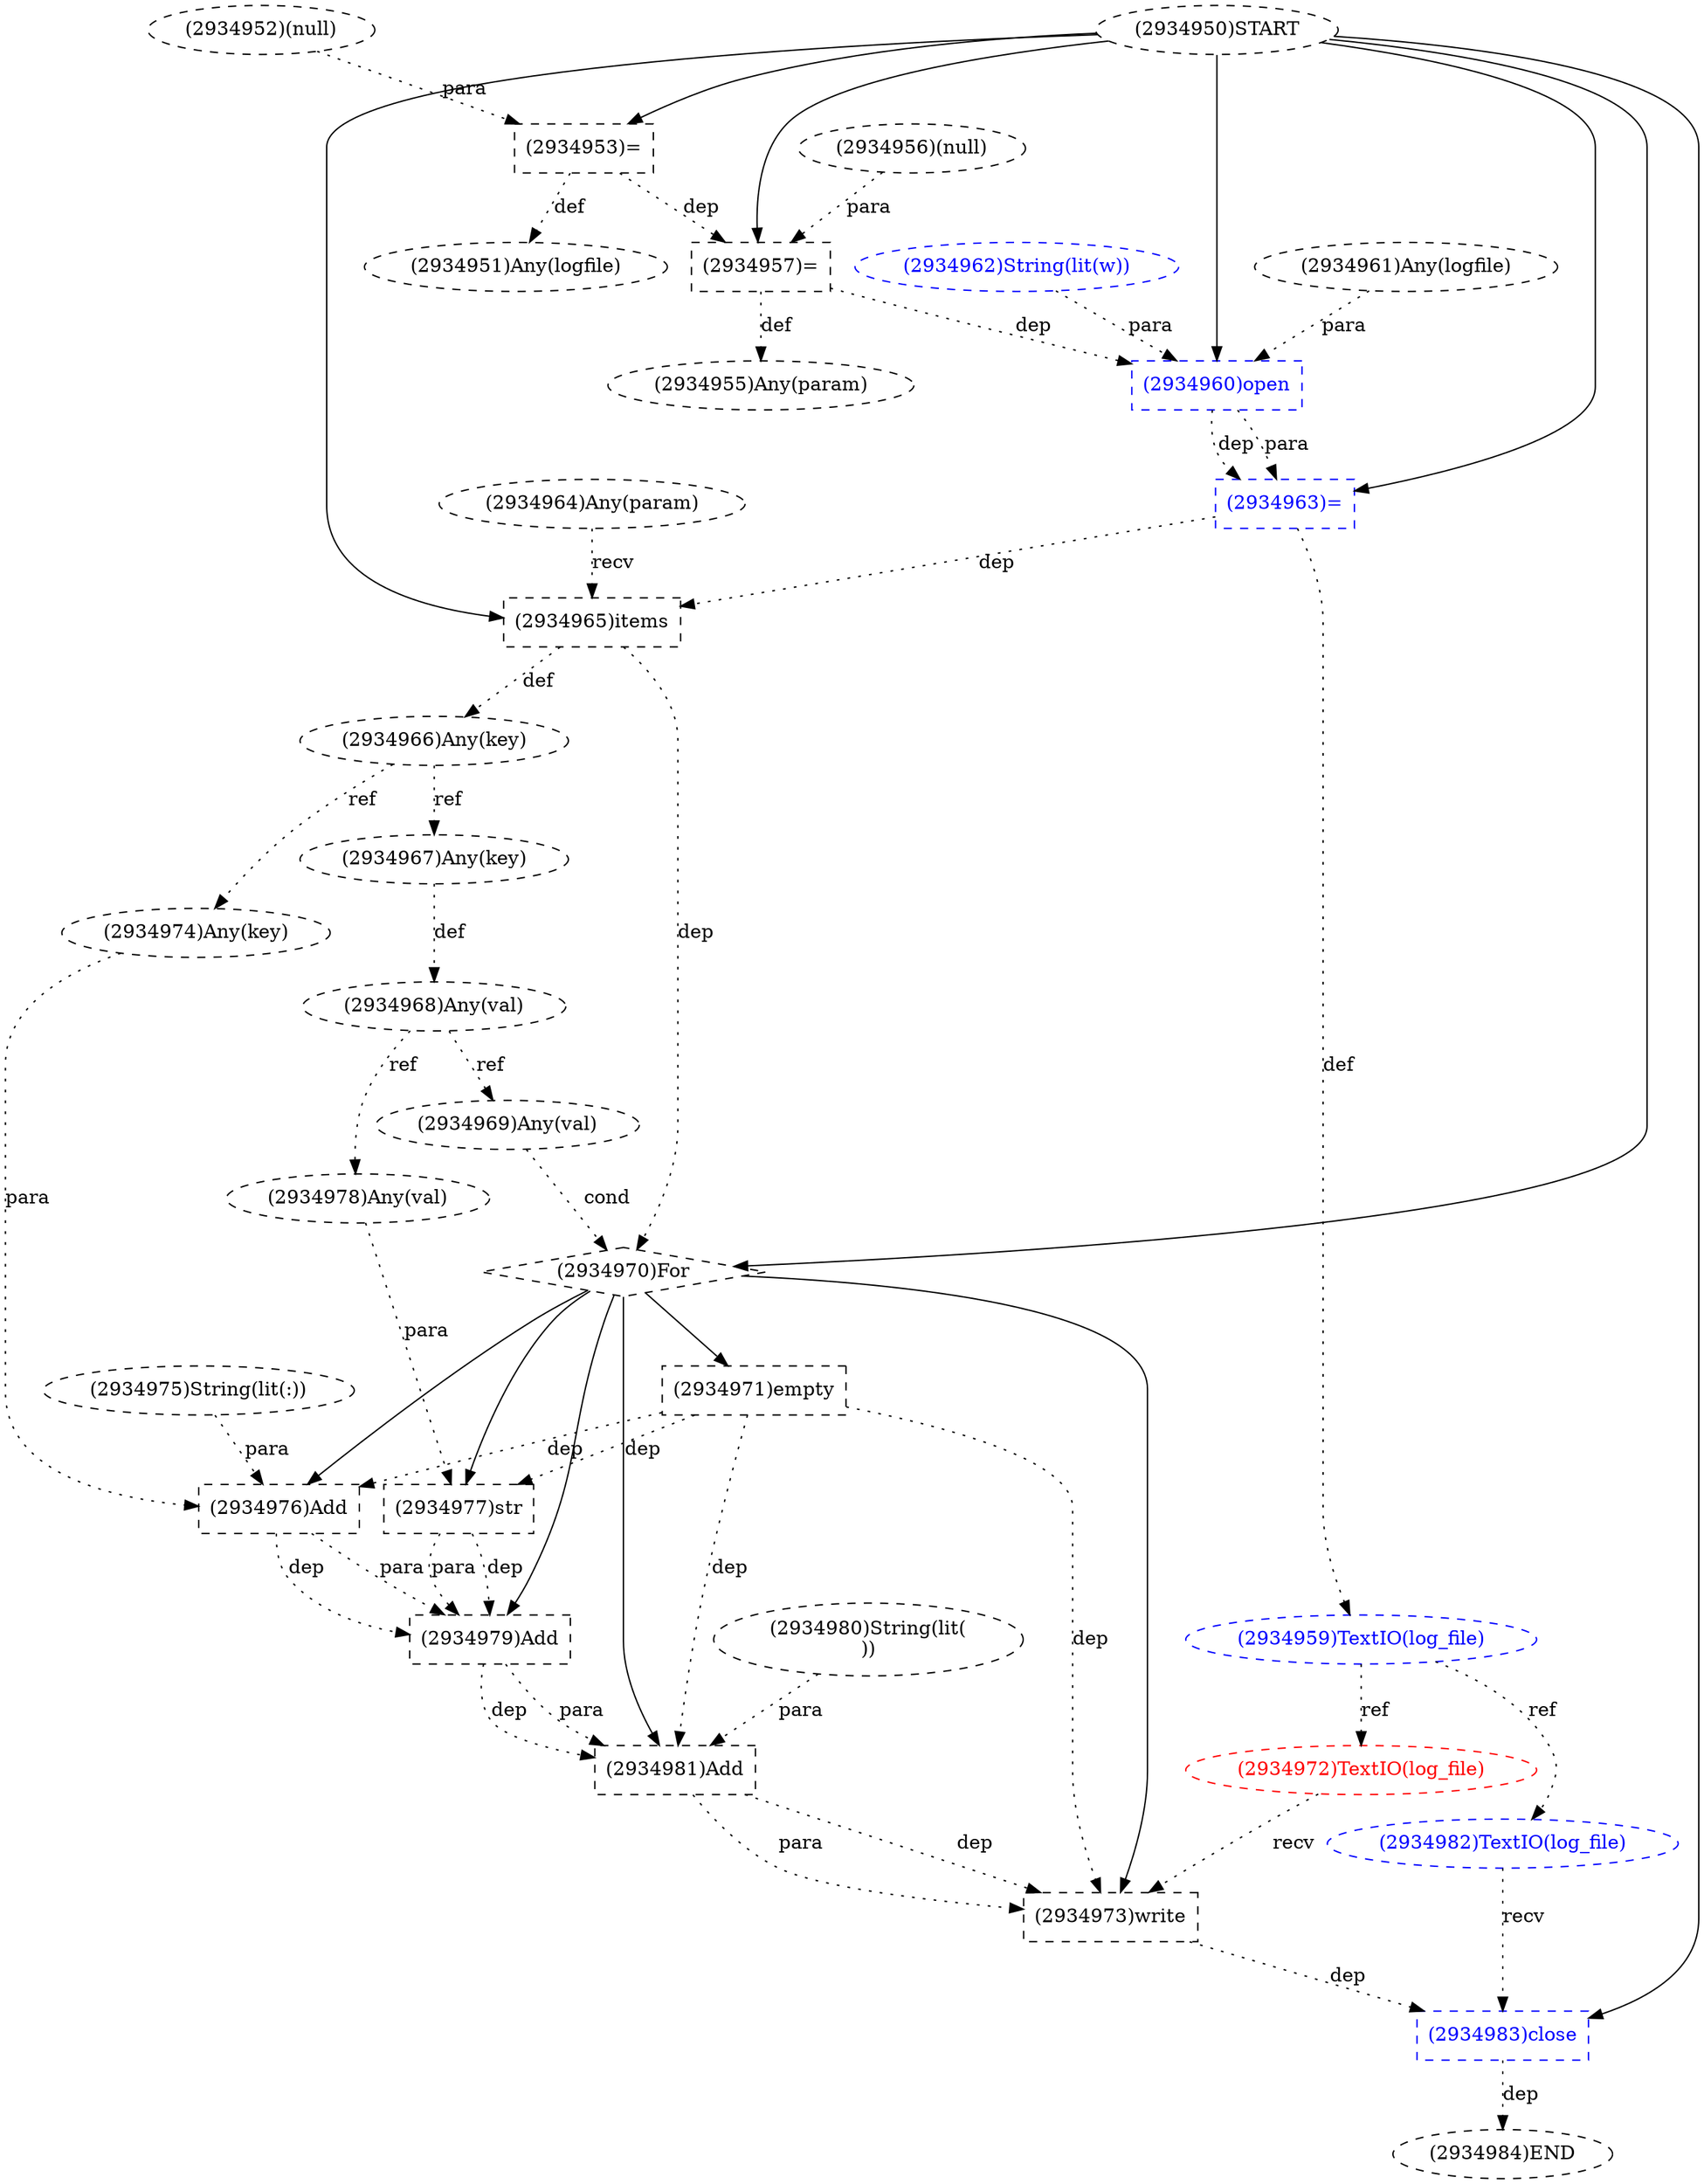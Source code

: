 digraph G {
1 [label="(2934955)Any(param)" shape=ellipse style=dashed]
2 [label="(2934980)String(lit(
))" shape=ellipse style=dashed]
3 [label="(2934981)Add" shape=box style=dashed]
4 [label="(2934961)Any(logfile)" shape=ellipse style=dashed]
5 [label="(2934956)(null)" shape=ellipse style=dashed]
6 [label="(2934964)Any(param)" shape=ellipse style=dashed]
7 [label="(2934966)Any(key)" shape=ellipse style=dashed]
8 [label="(2934982)TextIO(log_file)" shape=ellipse style=dashed color=blue fontcolor=blue]
9 [label="(2934971)empty" shape=box style=dashed]
10 [label="(2934972)TextIO(log_file)" shape=ellipse style=dashed color=red fontcolor=red]
11 [label="(2934951)Any(logfile)" shape=ellipse style=dashed]
12 [label="(2934984)END" style=dashed]
13 [label="(2934967)Any(key)" shape=ellipse style=dashed]
14 [label="(2934978)Any(val)" shape=ellipse style=dashed]
15 [label="(2934957)=" shape=box style=dashed]
16 [label="(2934974)Any(key)" shape=ellipse style=dashed]
17 [label="(2934983)close" shape=box style=dashed color=blue fontcolor=blue]
18 [label="(2934968)Any(val)" shape=ellipse style=dashed]
19 [label="(2934960)open" shape=box style=dashed color=blue fontcolor=blue]
20 [label="(2934975)String(lit(:))" shape=ellipse style=dashed]
21 [label="(2934973)write" shape=box style=dashed]
22 [label="(2934965)items" shape=box style=dashed]
23 [label="(2934959)TextIO(log_file)" shape=ellipse style=dashed color=blue fontcolor=blue]
24 [label="(2934950)START" style=dashed]
25 [label="(2934952)(null)" shape=ellipse style=dashed]
26 [label="(2934953)=" shape=box style=dashed]
27 [label="(2934970)For" shape=diamond style=dashed]
28 [label="(2934962)String(lit(w))" shape=ellipse style=dashed color=blue fontcolor=blue]
29 [label="(2934979)Add" shape=box style=dashed]
30 [label="(2934963)=" shape=box style=dashed color=blue fontcolor=blue]
31 [label="(2934969)Any(val)" shape=ellipse style=dashed]
32 [label="(2934976)Add" shape=box style=dashed]
33 [label="(2934977)str" shape=box style=dashed]
15 -> 1 [label="def" style=dotted];
27 -> 3 [label="" style=solid];
29 -> 3 [label="dep" style=dotted];
29 -> 3 [label="para" style=dotted];
2 -> 3 [label="para" style=dotted];
9 -> 3 [label="dep" style=dotted];
22 -> 7 [label="def" style=dotted];
23 -> 8 [label="ref" style=dotted];
27 -> 9 [label="" style=solid];
23 -> 10 [label="ref" style=dotted];
26 -> 11 [label="def" style=dotted];
17 -> 12 [label="dep" style=dotted];
7 -> 13 [label="ref" style=dotted];
18 -> 14 [label="ref" style=dotted];
24 -> 15 [label="" style=solid];
5 -> 15 [label="para" style=dotted];
26 -> 15 [label="dep" style=dotted];
7 -> 16 [label="ref" style=dotted];
24 -> 17 [label="" style=solid];
8 -> 17 [label="recv" style=dotted];
21 -> 17 [label="dep" style=dotted];
13 -> 18 [label="def" style=dotted];
24 -> 19 [label="" style=solid];
4 -> 19 [label="para" style=dotted];
28 -> 19 [label="para" style=dotted];
15 -> 19 [label="dep" style=dotted];
27 -> 21 [label="" style=solid];
10 -> 21 [label="recv" style=dotted];
3 -> 21 [label="dep" style=dotted];
3 -> 21 [label="para" style=dotted];
9 -> 21 [label="dep" style=dotted];
24 -> 22 [label="" style=solid];
6 -> 22 [label="recv" style=dotted];
30 -> 22 [label="dep" style=dotted];
30 -> 23 [label="def" style=dotted];
24 -> 26 [label="" style=solid];
25 -> 26 [label="para" style=dotted];
24 -> 27 [label="" style=solid];
22 -> 27 [label="dep" style=dotted];
31 -> 27 [label="cond" style=dotted];
27 -> 29 [label="" style=solid];
32 -> 29 [label="dep" style=dotted];
32 -> 29 [label="para" style=dotted];
33 -> 29 [label="dep" style=dotted];
33 -> 29 [label="para" style=dotted];
24 -> 30 [label="" style=solid];
19 -> 30 [label="dep" style=dotted];
19 -> 30 [label="para" style=dotted];
18 -> 31 [label="ref" style=dotted];
27 -> 32 [label="" style=solid];
16 -> 32 [label="para" style=dotted];
20 -> 32 [label="para" style=dotted];
9 -> 32 [label="dep" style=dotted];
27 -> 33 [label="" style=solid];
14 -> 33 [label="para" style=dotted];
9 -> 33 [label="dep" style=dotted];
}
